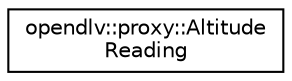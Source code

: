 digraph "Graphical Class Hierarchy"
{
 // LATEX_PDF_SIZE
  edge [fontname="Helvetica",fontsize="10",labelfontname="Helvetica",labelfontsize="10"];
  node [fontname="Helvetica",fontsize="10",shape=record];
  rankdir="LR";
  Node0 [label="opendlv::proxy::Altitude\lReading",height=0.2,width=0.4,color="black", fillcolor="white", style="filled",URL="$classopendlv_1_1proxy_1_1AltitudeReading.html",tooltip=" "];
}
